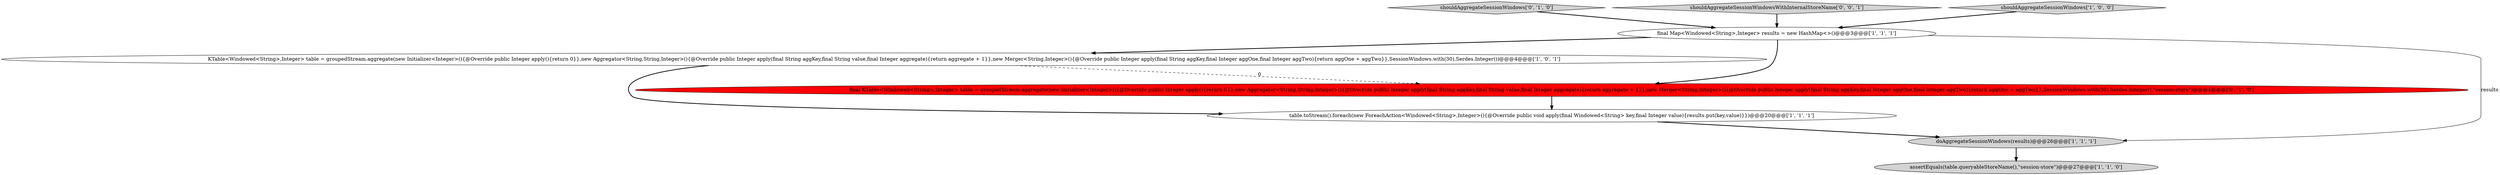 digraph {
0 [style = filled, label = "assertEquals(table.queryableStoreName(),\"session-store\")@@@27@@@['1', '1', '0']", fillcolor = lightgray, shape = ellipse image = "AAA0AAABBB1BBB"];
5 [style = filled, label = "KTable<Windowed<String>,Integer> table = groupedStream.aggregate(new Initializer<Integer>(){@Override public Integer apply(){return 0}},new Aggregator<String,String,Integer>(){@Override public Integer apply(final String aggKey,final String value,final Integer aggregate){return aggregate + 1}},new Merger<String,Integer>(){@Override public Integer apply(final String aggKey,final Integer aggOne,final Integer aggTwo){return aggOne + aggTwo}},SessionWindows.with(30),Serdes.Integer())@@@4@@@['1', '0', '1']", fillcolor = white, shape = ellipse image = "AAA0AAABBB1BBB"];
7 [style = filled, label = "final KTable<Windowed<String>,Integer> table = groupedStream.aggregate(new Initializer<Integer>(){@Override public Integer apply(){return 0}},new Aggregator<String,String,Integer>(){@Override public Integer apply(final String aggKey,final String value,final Integer aggregate){return aggregate + 1}},new Merger<String,Integer>(){@Override public Integer apply(final String aggKey,final Integer aggOne,final Integer aggTwo){return aggOne + aggTwo}},SessionWindows.with(30),Serdes.Integer(),\"session-store\")@@@4@@@['0', '1', '0']", fillcolor = red, shape = ellipse image = "AAA1AAABBB2BBB"];
2 [style = filled, label = "doAggregateSessionWindows(results)@@@26@@@['1', '1', '1']", fillcolor = lightgray, shape = ellipse image = "AAA0AAABBB1BBB"];
6 [style = filled, label = "shouldAggregateSessionWindows['0', '1', '0']", fillcolor = lightgray, shape = diamond image = "AAA0AAABBB2BBB"];
4 [style = filled, label = "table.toStream().foreach(new ForeachAction<Windowed<String>,Integer>(){@Override public void apply(final Windowed<String> key,final Integer value){results.put(key,value)}})@@@20@@@['1', '1', '1']", fillcolor = white, shape = ellipse image = "AAA0AAABBB1BBB"];
3 [style = filled, label = "final Map<Windowed<String>,Integer> results = new HashMap<>()@@@3@@@['1', '1', '1']", fillcolor = white, shape = ellipse image = "AAA0AAABBB1BBB"];
8 [style = filled, label = "shouldAggregateSessionWindowsWithInternalStoreName['0', '0', '1']", fillcolor = lightgray, shape = diamond image = "AAA0AAABBB3BBB"];
1 [style = filled, label = "shouldAggregateSessionWindows['1', '0', '0']", fillcolor = lightgray, shape = diamond image = "AAA0AAABBB1BBB"];
1->3 [style = bold, label=""];
6->3 [style = bold, label=""];
3->2 [style = solid, label="results"];
3->5 [style = bold, label=""];
2->0 [style = bold, label=""];
4->2 [style = bold, label=""];
7->4 [style = bold, label=""];
5->7 [style = dashed, label="0"];
3->7 [style = bold, label=""];
5->4 [style = bold, label=""];
8->3 [style = bold, label=""];
}

